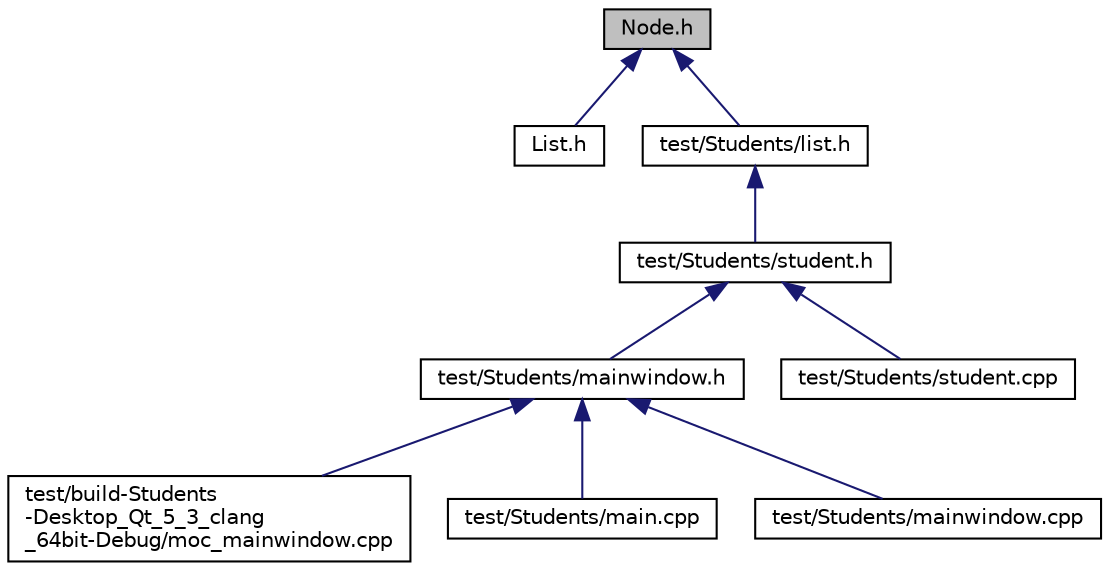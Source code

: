 digraph "Node.h"
{
  edge [fontname="Helvetica",fontsize="10",labelfontname="Helvetica",labelfontsize="10"];
  node [fontname="Helvetica",fontsize="10",shape=record];
  Node1 [label="Node.h",height=0.2,width=0.4,color="black", fillcolor="grey75", style="filled", fontcolor="black"];
  Node1 -> Node2 [dir="back",color="midnightblue",fontsize="10",style="solid"];
  Node2 [label="List.h",height=0.2,width=0.4,color="black", fillcolor="white", style="filled",URL="$_list_8h.html"];
  Node1 -> Node3 [dir="back",color="midnightblue",fontsize="10",style="solid"];
  Node3 [label="test/Students/list.h",height=0.2,width=0.4,color="black", fillcolor="white", style="filled",URL="$test_2_students_2_list_8h.html"];
  Node3 -> Node4 [dir="back",color="midnightblue",fontsize="10",style="solid"];
  Node4 [label="test/Students/student.h",height=0.2,width=0.4,color="black", fillcolor="white", style="filled",URL="$student_8h.html"];
  Node4 -> Node5 [dir="back",color="midnightblue",fontsize="10",style="solid"];
  Node5 [label="test/Students/mainwindow.h",height=0.2,width=0.4,color="black", fillcolor="white", style="filled",URL="$mainwindow_8h.html"];
  Node5 -> Node6 [dir="back",color="midnightblue",fontsize="10",style="solid"];
  Node6 [label="test/build-Students\l-Desktop_Qt_5_3_clang\l_64bit-Debug/moc_mainwindow.cpp",height=0.2,width=0.4,color="black", fillcolor="white", style="filled",URL="$moc__mainwindow_8cpp.html"];
  Node5 -> Node7 [dir="back",color="midnightblue",fontsize="10",style="solid"];
  Node7 [label="test/Students/main.cpp",height=0.2,width=0.4,color="black", fillcolor="white", style="filled",URL="$test_2_students_2main_8cpp.html"];
  Node5 -> Node8 [dir="back",color="midnightblue",fontsize="10",style="solid"];
  Node8 [label="test/Students/mainwindow.cpp",height=0.2,width=0.4,color="black", fillcolor="white", style="filled",URL="$mainwindow_8cpp.html"];
  Node4 -> Node9 [dir="back",color="midnightblue",fontsize="10",style="solid"];
  Node9 [label="test/Students/student.cpp",height=0.2,width=0.4,color="black", fillcolor="white", style="filled",URL="$student_8cpp.html"];
}
